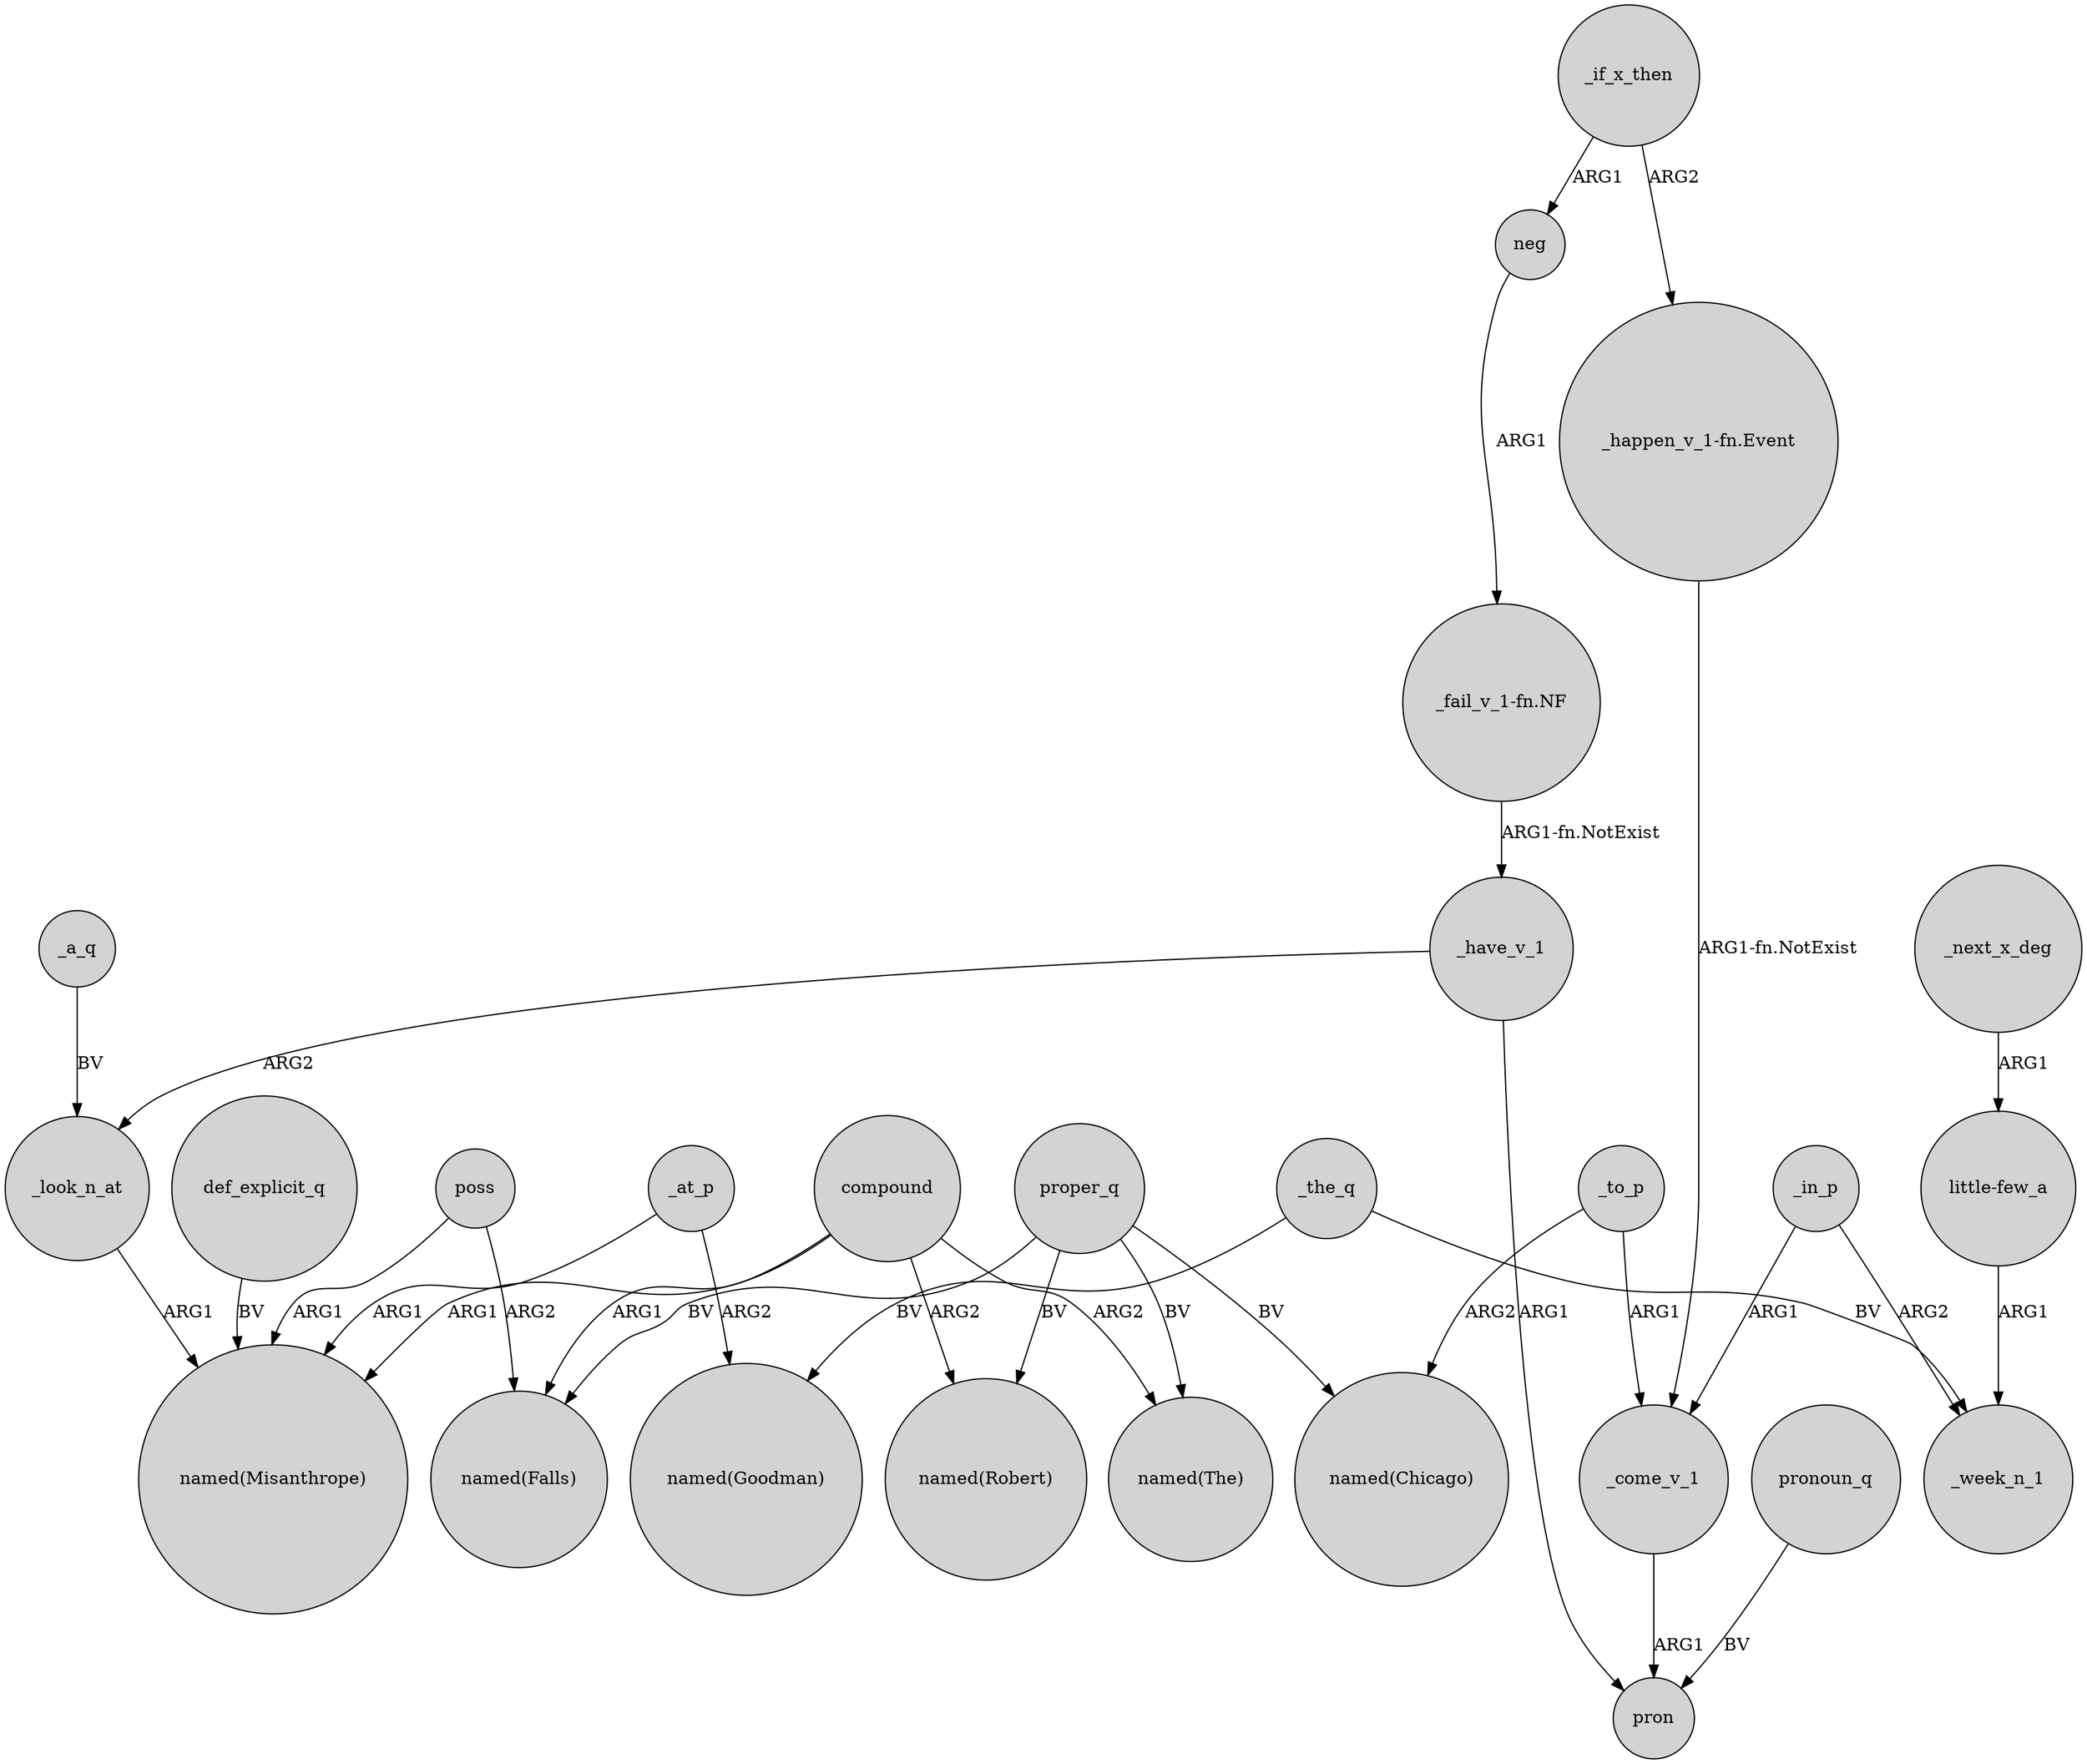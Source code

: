 digraph {
	node [shape=circle style=filled]
	_the_q -> "named(Goodman)" [label=BV]
	"_fail_v_1-fn.NF" -> _have_v_1 [label="ARG1-fn.NotExist"]
	_if_x_then -> neg [label=ARG1]
	compound -> "named(The)" [label=ARG2]
	compound -> "named(Misanthrope)" [label=ARG1]
	def_explicit_q -> "named(Misanthrope)" [label=BV]
	_to_p -> _come_v_1 [label=ARG1]
	"little-few_a" -> _week_n_1 [label=ARG1]
	compound -> "named(Robert)" [label=ARG2]
	_have_v_1 -> pron [label=ARG1]
	poss -> "named(Misanthrope)" [label=ARG1]
	_have_v_1 -> _look_n_at [label=ARG2]
	neg -> "_fail_v_1-fn.NF" [label=ARG1]
	compound -> "named(Falls)" [label=ARG1]
	_at_p -> "named(Misanthrope)" [label=ARG1]
	_next_x_deg -> "little-few_a" [label=ARG1]
	_to_p -> "named(Chicago)" [label=ARG2]
	pronoun_q -> pron [label=BV]
	_come_v_1 -> pron [label=ARG1]
	_at_p -> "named(Goodman)" [label=ARG2]
	"_happen_v_1-fn.Event" -> _come_v_1 [label="ARG1-fn.NotExist"]
	proper_q -> "named(Robert)" [label=BV]
	_look_n_at -> "named(Misanthrope)" [label=ARG1]
	_the_q -> _week_n_1 [label=BV]
	proper_q -> "named(The)" [label=BV]
	poss -> "named(Falls)" [label=ARG2]
	_if_x_then -> "_happen_v_1-fn.Event" [label=ARG2]
	_in_p -> _come_v_1 [label=ARG1]
	proper_q -> "named(Falls)" [label=BV]
	_in_p -> _week_n_1 [label=ARG2]
	_a_q -> _look_n_at [label=BV]
	proper_q -> "named(Chicago)" [label=BV]
}
